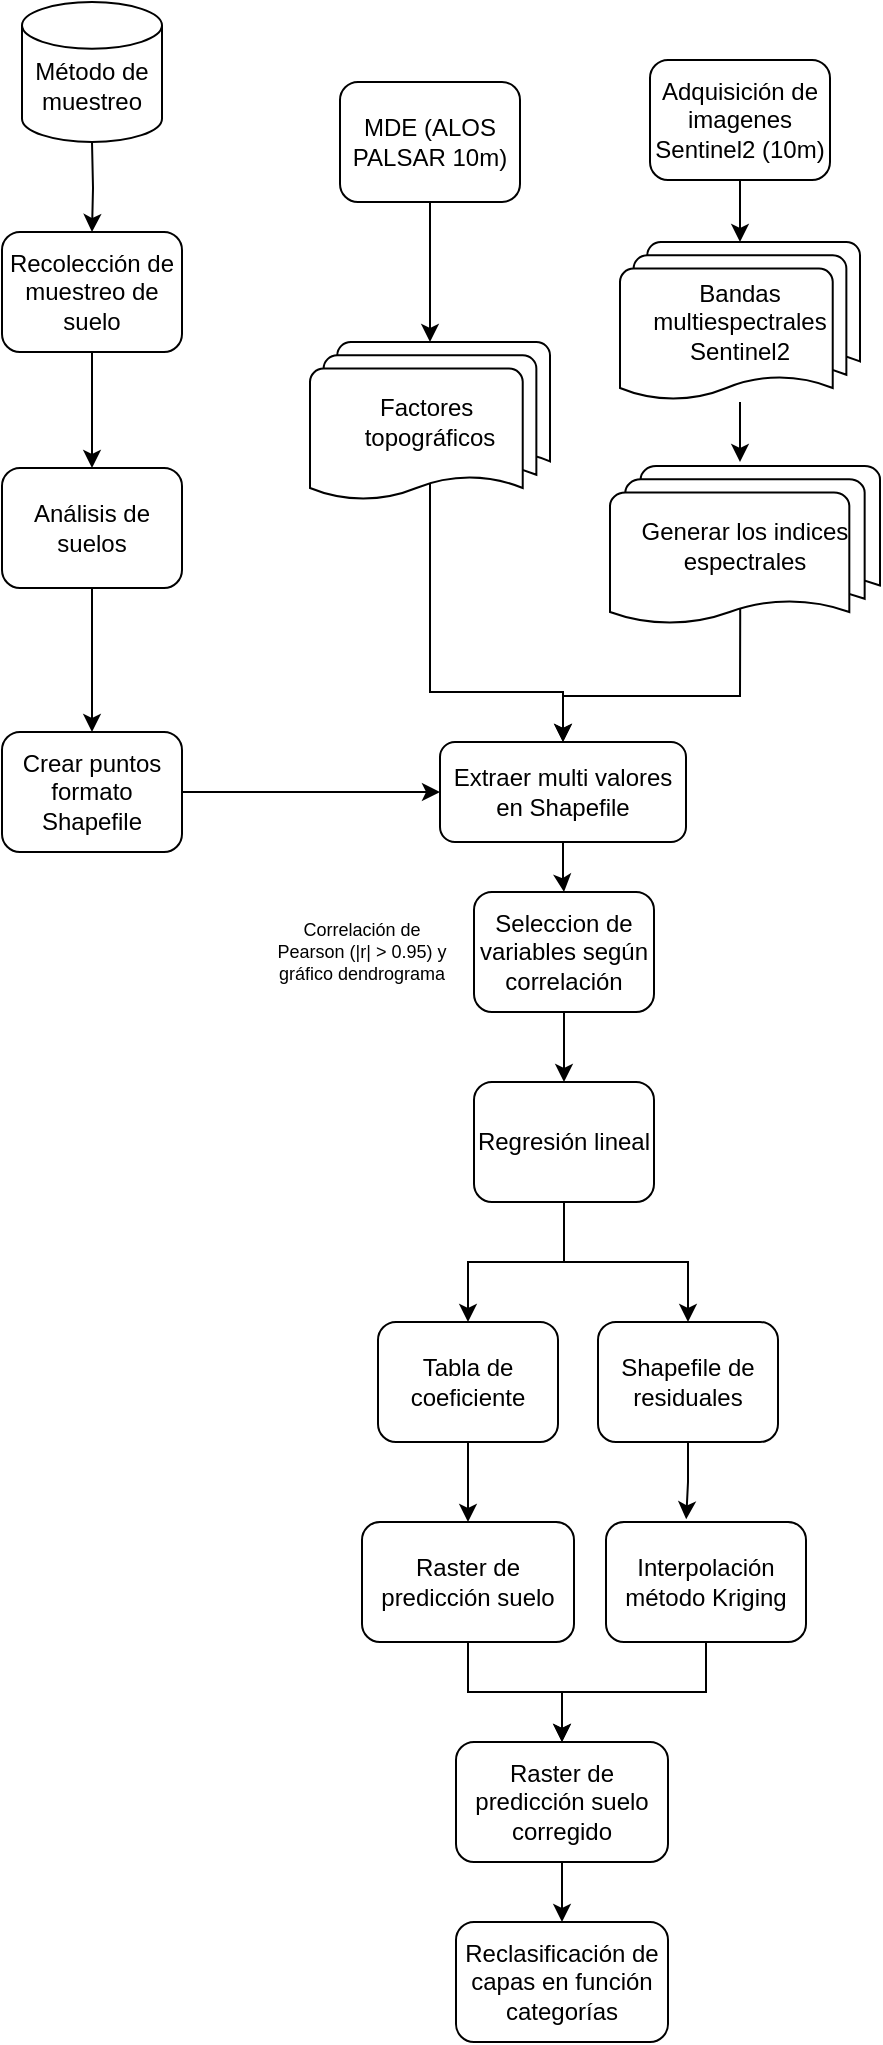 <mxGraphModel dx="1522" dy="648" grid="1" gridSize="10" guides="1" tooltips="1" connect="1" arrows="1" fold="1" page="1" pageScale="1" pageWidth="827" pageHeight="1169" background="#ffffff"><root><mxCell id="0"/><mxCell id="1" parent="0"/><mxCell id="10" style="edgeStyle=orthogonalEdgeStyle;rounded=0;html=1;entryX=0.5;entryY=0;jettySize=auto;orthogonalLoop=1;" parent="1" target="3" edge="1"><mxGeometry relative="1" as="geometry"><mxPoint x="-636" y="150" as="sourcePoint"/></mxGeometry></mxCell><mxCell id="11" style="edgeStyle=orthogonalEdgeStyle;rounded=0;html=1;entryX=0.5;entryY=0;jettySize=auto;orthogonalLoop=1;" parent="1" source="3" target="4" edge="1"><mxGeometry relative="1" as="geometry"/></mxCell><mxCell id="3" value="Recolección de muestreo de suelo" style="rounded=1;whiteSpace=wrap;html=1;" parent="1" vertex="1"><mxGeometry x="-681" y="195" width="90" height="60" as="geometry"/></mxCell><mxCell id="13" style="edgeStyle=orthogonalEdgeStyle;rounded=0;html=1;entryX=0.5;entryY=0;jettySize=auto;orthogonalLoop=1;" parent="1" source="4" target="12" edge="1"><mxGeometry relative="1" as="geometry"/></mxCell><mxCell id="4" value="Análisis de suelos" style="rounded=1;whiteSpace=wrap;html=1;" parent="1" vertex="1"><mxGeometry x="-681" y="313" width="90" height="60" as="geometry"/></mxCell><mxCell id="67" style="edgeStyle=orthogonalEdgeStyle;rounded=0;html=1;entryX=0;entryY=0.5;jettySize=auto;orthogonalLoop=1;" parent="1" source="12" target="16" edge="1"><mxGeometry relative="1" as="geometry"/></mxCell><mxCell id="12" value="Crear puntos formato Shapefile" style="rounded=1;whiteSpace=wrap;html=1;" parent="1" vertex="1"><mxGeometry x="-681" y="445" width="90" height="60" as="geometry"/></mxCell><mxCell id="70" style="edgeStyle=orthogonalEdgeStyle;rounded=0;html=1;entryX=0.5;entryY=0;jettySize=auto;orthogonalLoop=1;" parent="1" source="16" target="21" edge="1"><mxGeometry relative="1" as="geometry"/></mxCell><mxCell id="16" value="Extraer multi valores en Shapefile" style="rounded=1;whiteSpace=wrap;html=1;" parent="1" vertex="1"><mxGeometry x="-462" y="450" width="123" height="50" as="geometry"/></mxCell><mxCell id="58" style="edgeStyle=orthogonalEdgeStyle;rounded=0;html=1;entryX=0.5;entryY=0;jettySize=auto;orthogonalLoop=1;" parent="1" source="21" target="56" edge="1"><mxGeometry relative="1" as="geometry"/></mxCell><mxCell id="21" value="Seleccion de variables según correlación" style="rounded=1;whiteSpace=wrap;html=1;" parent="1" vertex="1"><mxGeometry x="-445" y="525" width="90" height="60" as="geometry"/></mxCell><mxCell id="28" style="edgeStyle=orthogonalEdgeStyle;rounded=0;html=1;entryX=0.401;entryY=-0.022;entryPerimeter=0;jettySize=auto;orthogonalLoop=1;" parent="1" source="23" target="27" edge="1"><mxGeometry relative="1" as="geometry"/></mxCell><mxCell id="23" value="Shapefile de residuales" style="rounded=1;whiteSpace=wrap;html=1;" parent="1" vertex="1"><mxGeometry x="-383" y="740" width="90" height="60" as="geometry"/></mxCell><mxCell id="30" style="edgeStyle=orthogonalEdgeStyle;rounded=0;html=1;entryX=0.5;entryY=0;jettySize=auto;orthogonalLoop=1;" parent="1" source="24" target="29" edge="1"><mxGeometry relative="1" as="geometry"/></mxCell><mxCell id="24" value="Tabla de coeficiente" style="rounded=1;whiteSpace=wrap;html=1;" parent="1" vertex="1"><mxGeometry x="-493" y="740" width="90" height="60" as="geometry"/></mxCell><mxCell id="33" style="edgeStyle=orthogonalEdgeStyle;rounded=0;html=1;entryX=0.5;entryY=0;jettySize=auto;orthogonalLoop=1;" parent="1" source="27" target="31" edge="1"><mxGeometry relative="1" as="geometry"/></mxCell><mxCell id="27" value="Interpolación método Kriging" style="rounded=1;whiteSpace=wrap;html=1;" parent="1" vertex="1"><mxGeometry x="-379" y="840" width="100" height="60" as="geometry"/></mxCell><mxCell id="32" style="edgeStyle=orthogonalEdgeStyle;rounded=0;html=1;entryX=0.5;entryY=0;jettySize=auto;orthogonalLoop=1;" parent="1" source="29" target="31" edge="1"><mxGeometry relative="1" as="geometry"/></mxCell><mxCell id="29" value="Raster de predicción suelo" style="rounded=1;whiteSpace=wrap;html=1;" parent="1" vertex="1"><mxGeometry x="-501" y="840" width="106" height="60" as="geometry"/></mxCell><mxCell id="35" style="edgeStyle=orthogonalEdgeStyle;rounded=0;html=1;entryX=0.5;entryY=0;jettySize=auto;orthogonalLoop=1;" parent="1" source="31" target="34" edge="1"><mxGeometry relative="1" as="geometry"/></mxCell><mxCell id="31" value="Raster de predicción suelo corregido" style="rounded=1;whiteSpace=wrap;html=1;" parent="1" vertex="1"><mxGeometry x="-454" y="950" width="106" height="60" as="geometry"/></mxCell><mxCell id="34" value="Reclasificación de capas en función categorías" style="rounded=1;whiteSpace=wrap;html=1;" parent="1" vertex="1"><mxGeometry x="-454" y="1040" width="106" height="60" as="geometry"/></mxCell><mxCell id="48" style="edgeStyle=orthogonalEdgeStyle;rounded=0;html=1;entryX=0.5;entryY=0;entryPerimeter=0;jettySize=auto;orthogonalLoop=1;" parent="1" source="36" target="43" edge="1"><mxGeometry relative="1" as="geometry"/></mxCell><mxCell id="36" value="Adquisición de imagenes Sentinel2 (10m)" style="rounded=1;whiteSpace=wrap;html=1;" parent="1" vertex="1"><mxGeometry x="-357" y="109" width="90" height="60" as="geometry"/></mxCell><mxCell id="75" style="edgeStyle=orthogonalEdgeStyle;rounded=0;html=1;jettySize=auto;orthogonalLoop=1;" edge="1" parent="1" source="43"><mxGeometry relative="1" as="geometry"><mxPoint x="-312" y="310" as="targetPoint"/></mxGeometry></mxCell><mxCell id="43" value="Bandas multiespectrales Sentinel2&lt;br&gt;" style="shape=mxgraph.flowchart.multi-document;whiteSpace=wrap;html=1;fillColor=#ffffff;strokeColor=#000000;strokeWidth=1;" parent="1" vertex="1"><mxGeometry x="-372" y="200" width="120" height="80" as="geometry"/></mxCell><mxCell id="44" value="&lt;div&gt;&lt;span&gt;&lt;br&gt;&lt;/span&gt;&lt;/div&gt;&lt;span&gt;Método de muestreo&lt;/span&gt;" style="shape=mxgraph.flowchart.database;whiteSpace=wrap;html=1;fillColor=#ffffff;strokeColor=#000000;strokeWidth=1;" parent="1" vertex="1"><mxGeometry x="-671" y="80" width="70" height="70" as="geometry"/></mxCell><mxCell id="69" style="edgeStyle=orthogonalEdgeStyle;rounded=0;html=1;entryX=0.5;entryY=0;jettySize=auto;orthogonalLoop=1;exitX=0.482;exitY=0.797;exitPerimeter=0;" parent="1" source="45" target="16" edge="1"><mxGeometry relative="1" as="geometry"><Array as="points"><mxPoint x="-312" y="387"/><mxPoint x="-312" y="427"/><mxPoint x="-400" y="427"/></Array></mxGeometry></mxCell><mxCell id="45" value="Generar los indices espectrales&lt;br&gt;" style="shape=mxgraph.flowchart.multi-document;whiteSpace=wrap;html=1;fillColor=#ffffff;strokeColor=#000000;strokeWidth=1;" parent="1" vertex="1"><mxGeometry x="-377" y="312" width="135" height="80" as="geometry"/></mxCell><mxCell id="49" style="edgeStyle=orthogonalEdgeStyle;rounded=0;html=1;entryX=0.5;entryY=0;entryPerimeter=0;jettySize=auto;orthogonalLoop=1;" parent="1" source="46" target="47" edge="1"><mxGeometry relative="1" as="geometry"/></mxCell><mxCell id="46" value="MDE (ALOS PALSAR 10m)" style="rounded=1;whiteSpace=wrap;html=1;" parent="1" vertex="1"><mxGeometry x="-512" y="120" width="90" height="60" as="geometry"/></mxCell><mxCell id="68" style="edgeStyle=orthogonalEdgeStyle;rounded=0;html=1;entryX=0.5;entryY=0;jettySize=auto;orthogonalLoop=1;exitX=0.5;exitY=0.88;exitPerimeter=0;" parent="1" source="47" target="16" edge="1"><mxGeometry relative="1" as="geometry"><Array as="points"><mxPoint x="-467" y="425"/><mxPoint x="-400" y="425"/></Array></mxGeometry></mxCell><mxCell id="47" value="Factores&amp;nbsp; topográficos&lt;br&gt;" style="shape=mxgraph.flowchart.multi-document;whiteSpace=wrap;html=1;fillColor=#ffffff;strokeColor=#000000;strokeWidth=1;" parent="1" vertex="1"><mxGeometry x="-527" y="250" width="120" height="80" as="geometry"/></mxCell><mxCell id="55" value="Correlación de Pearson&amp;nbsp;&lt;span&gt;&lt;span&gt;(|r| &amp;gt; 0.95) y gráfico dendrograma&lt;/span&gt;&lt;/span&gt;" style="text;html=1;strokeColor=none;fillColor=none;align=center;verticalAlign=middle;whiteSpace=wrap;rounded=0;fontSize=9;" parent="1" vertex="1"><mxGeometry x="-551" y="535" width="100" height="40" as="geometry"/></mxCell><mxCell id="73" style="edgeStyle=orthogonalEdgeStyle;rounded=0;html=1;jettySize=auto;orthogonalLoop=1;" edge="1" parent="1" source="56" target="24"><mxGeometry relative="1" as="geometry"/></mxCell><mxCell id="74" style="edgeStyle=orthogonalEdgeStyle;rounded=0;html=1;entryX=0.5;entryY=0;jettySize=auto;orthogonalLoop=1;" edge="1" parent="1" source="56" target="23"><mxGeometry relative="1" as="geometry"/></mxCell><mxCell id="56" value="Regresión lineal" style="rounded=1;whiteSpace=wrap;html=1;" parent="1" vertex="1"><mxGeometry x="-445" y="620" width="90" height="60" as="geometry"/></mxCell></root></mxGraphModel>